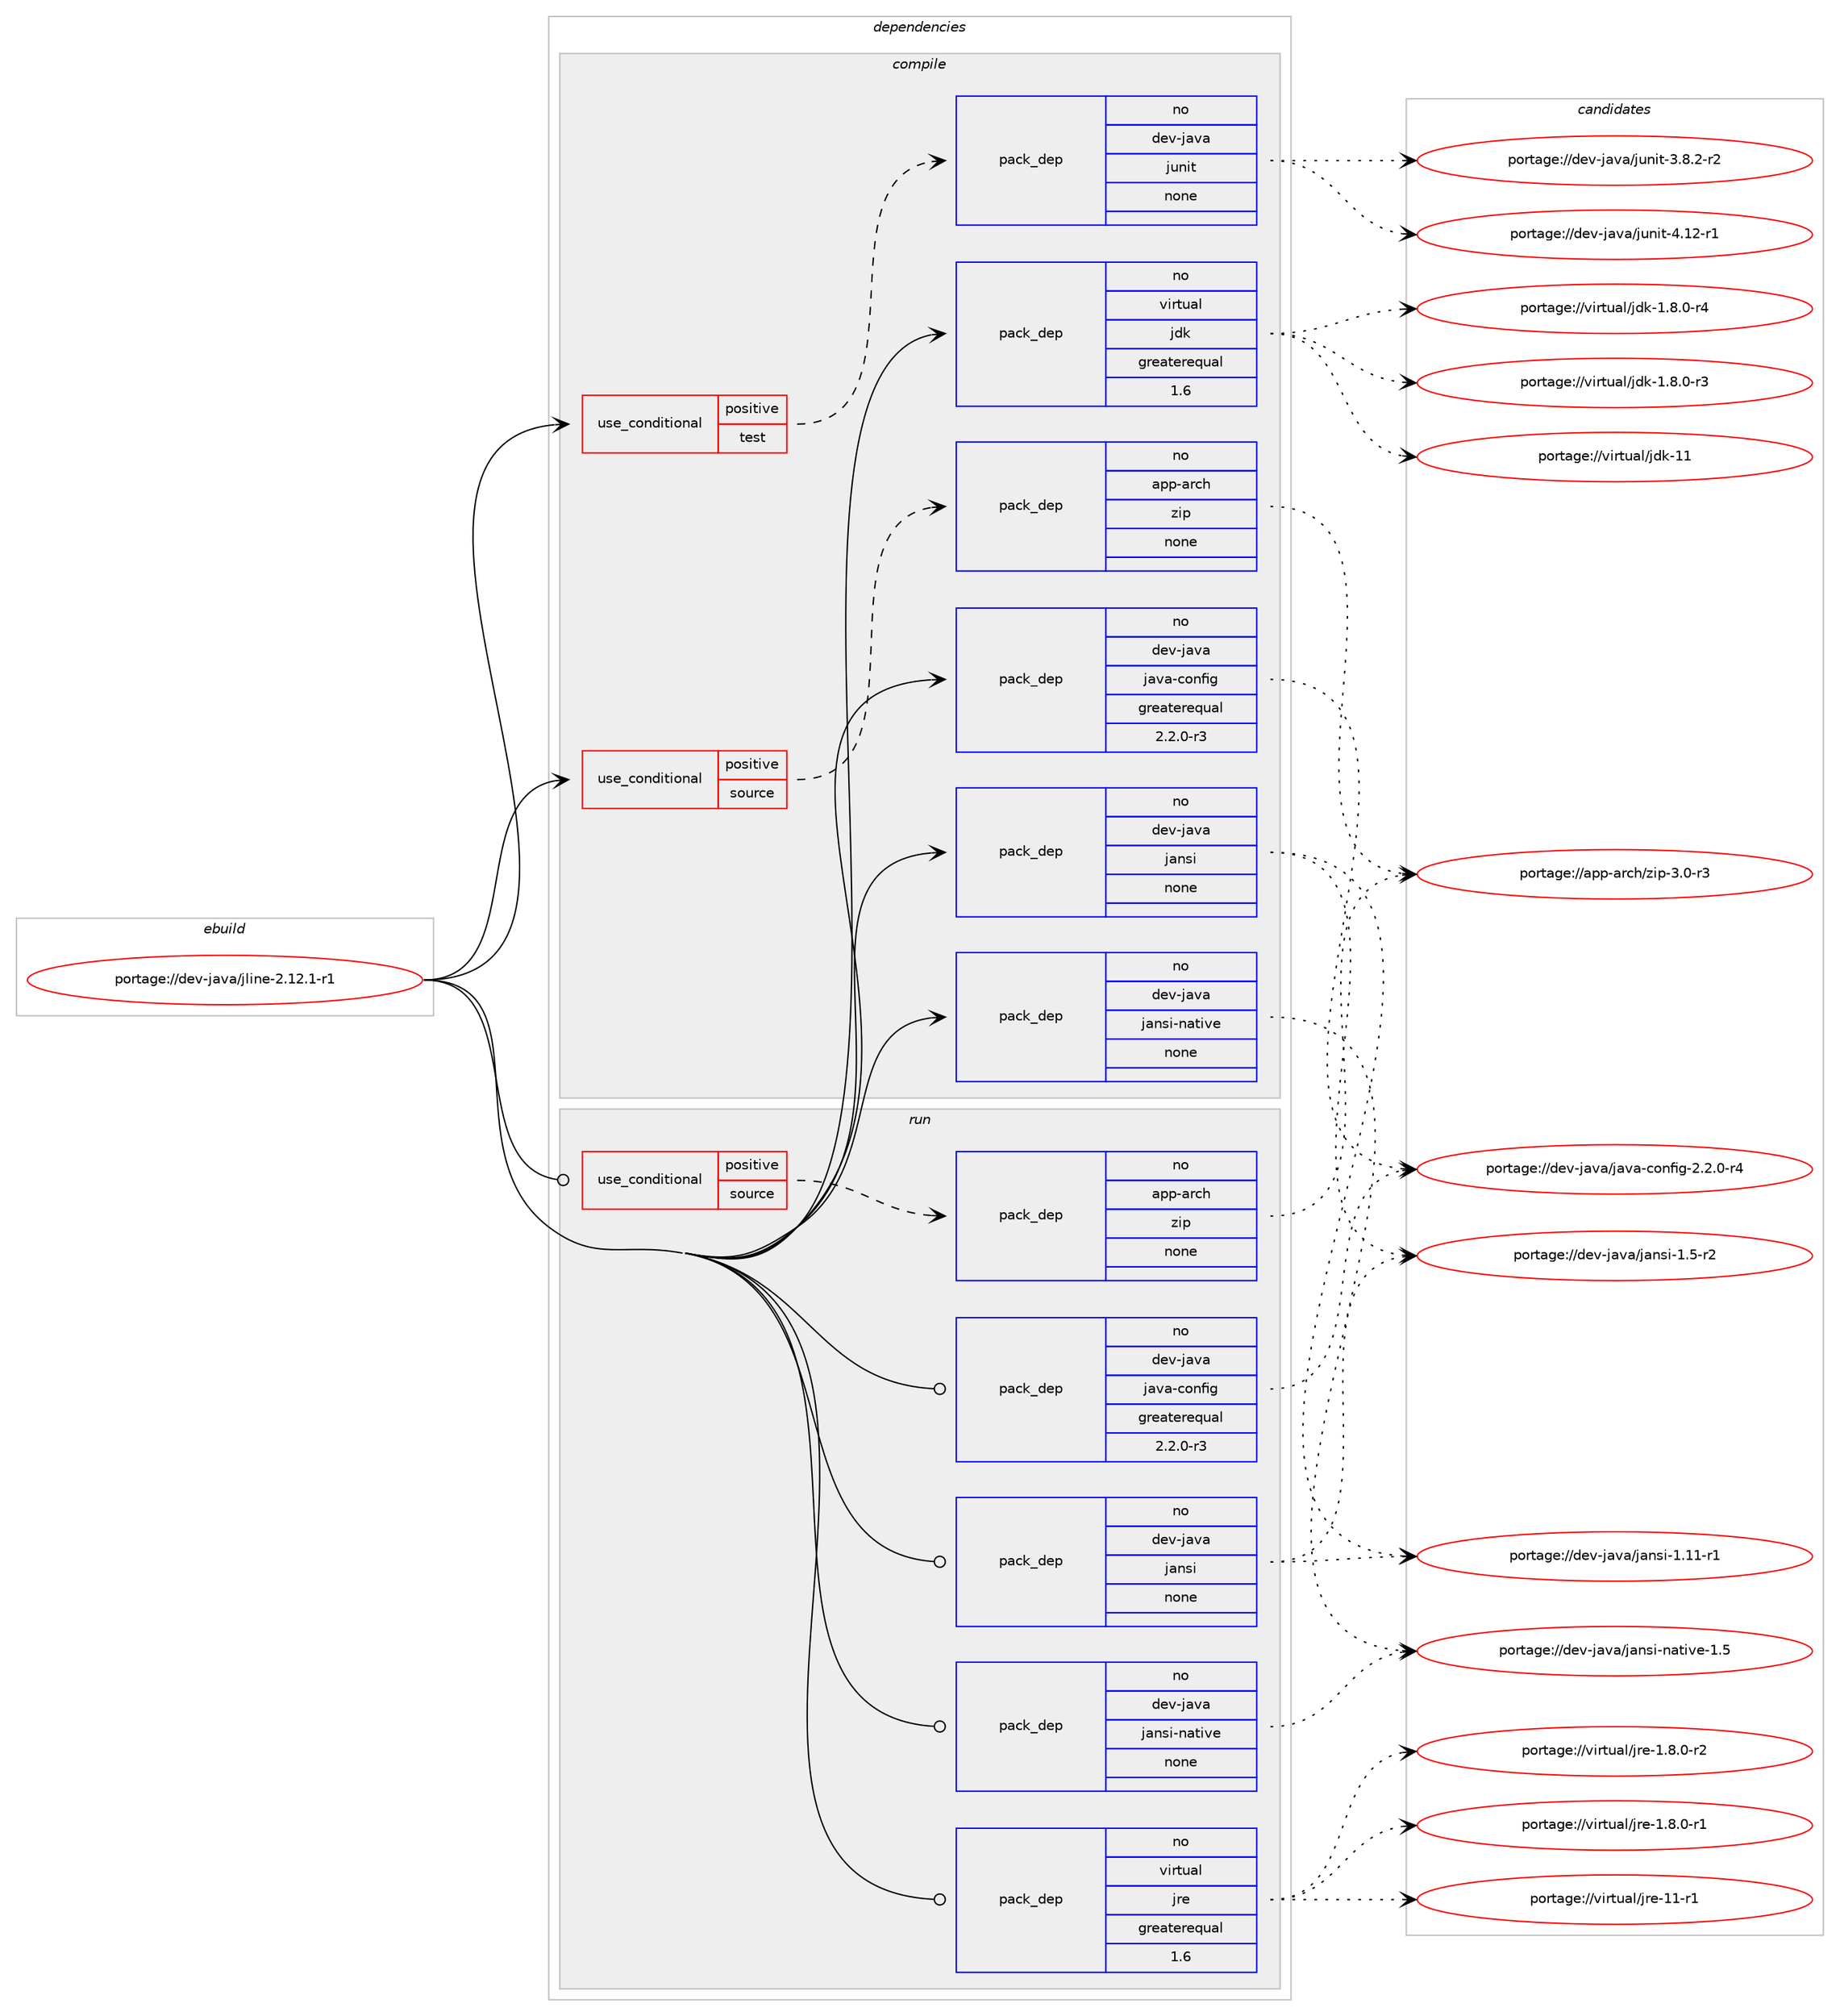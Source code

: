 digraph prolog {

# *************
# Graph options
# *************

newrank=true;
concentrate=true;
compound=true;
graph [rankdir=LR,fontname=Helvetica,fontsize=10,ranksep=1.5];#, ranksep=2.5, nodesep=0.2];
edge  [arrowhead=vee];
node  [fontname=Helvetica,fontsize=10];

# **********
# The ebuild
# **********

subgraph cluster_leftcol {
color=gray;
label=<<i>ebuild</i>>;
id [label="portage://dev-java/jline-2.12.1-r1", color=red, width=4, href="../dev-java/jline-2.12.1-r1.svg"];
}

# ****************
# The dependencies
# ****************

subgraph cluster_midcol {
color=gray;
label=<<i>dependencies</i>>;
subgraph cluster_compile {
fillcolor="#eeeeee";
style=filled;
label=<<i>compile</i>>;
subgraph cond129741 {
dependency529235 [label=<<TABLE BORDER="0" CELLBORDER="1" CELLSPACING="0" CELLPADDING="4"><TR><TD ROWSPAN="3" CELLPADDING="10">use_conditional</TD></TR><TR><TD>positive</TD></TR><TR><TD>source</TD></TR></TABLE>>, shape=none, color=red];
subgraph pack393883 {
dependency529236 [label=<<TABLE BORDER="0" CELLBORDER="1" CELLSPACING="0" CELLPADDING="4" WIDTH="220"><TR><TD ROWSPAN="6" CELLPADDING="30">pack_dep</TD></TR><TR><TD WIDTH="110">no</TD></TR><TR><TD>app-arch</TD></TR><TR><TD>zip</TD></TR><TR><TD>none</TD></TR><TR><TD></TD></TR></TABLE>>, shape=none, color=blue];
}
dependency529235:e -> dependency529236:w [weight=20,style="dashed",arrowhead="vee"];
}
id:e -> dependency529235:w [weight=20,style="solid",arrowhead="vee"];
subgraph cond129742 {
dependency529237 [label=<<TABLE BORDER="0" CELLBORDER="1" CELLSPACING="0" CELLPADDING="4"><TR><TD ROWSPAN="3" CELLPADDING="10">use_conditional</TD></TR><TR><TD>positive</TD></TR><TR><TD>test</TD></TR></TABLE>>, shape=none, color=red];
subgraph pack393884 {
dependency529238 [label=<<TABLE BORDER="0" CELLBORDER="1" CELLSPACING="0" CELLPADDING="4" WIDTH="220"><TR><TD ROWSPAN="6" CELLPADDING="30">pack_dep</TD></TR><TR><TD WIDTH="110">no</TD></TR><TR><TD>dev-java</TD></TR><TR><TD>junit</TD></TR><TR><TD>none</TD></TR><TR><TD></TD></TR></TABLE>>, shape=none, color=blue];
}
dependency529237:e -> dependency529238:w [weight=20,style="dashed",arrowhead="vee"];
}
id:e -> dependency529237:w [weight=20,style="solid",arrowhead="vee"];
subgraph pack393885 {
dependency529239 [label=<<TABLE BORDER="0" CELLBORDER="1" CELLSPACING="0" CELLPADDING="4" WIDTH="220"><TR><TD ROWSPAN="6" CELLPADDING="30">pack_dep</TD></TR><TR><TD WIDTH="110">no</TD></TR><TR><TD>dev-java</TD></TR><TR><TD>jansi</TD></TR><TR><TD>none</TD></TR><TR><TD></TD></TR></TABLE>>, shape=none, color=blue];
}
id:e -> dependency529239:w [weight=20,style="solid",arrowhead="vee"];
subgraph pack393886 {
dependency529240 [label=<<TABLE BORDER="0" CELLBORDER="1" CELLSPACING="0" CELLPADDING="4" WIDTH="220"><TR><TD ROWSPAN="6" CELLPADDING="30">pack_dep</TD></TR><TR><TD WIDTH="110">no</TD></TR><TR><TD>dev-java</TD></TR><TR><TD>jansi-native</TD></TR><TR><TD>none</TD></TR><TR><TD></TD></TR></TABLE>>, shape=none, color=blue];
}
id:e -> dependency529240:w [weight=20,style="solid",arrowhead="vee"];
subgraph pack393887 {
dependency529241 [label=<<TABLE BORDER="0" CELLBORDER="1" CELLSPACING="0" CELLPADDING="4" WIDTH="220"><TR><TD ROWSPAN="6" CELLPADDING="30">pack_dep</TD></TR><TR><TD WIDTH="110">no</TD></TR><TR><TD>dev-java</TD></TR><TR><TD>java-config</TD></TR><TR><TD>greaterequal</TD></TR><TR><TD>2.2.0-r3</TD></TR></TABLE>>, shape=none, color=blue];
}
id:e -> dependency529241:w [weight=20,style="solid",arrowhead="vee"];
subgraph pack393888 {
dependency529242 [label=<<TABLE BORDER="0" CELLBORDER="1" CELLSPACING="0" CELLPADDING="4" WIDTH="220"><TR><TD ROWSPAN="6" CELLPADDING="30">pack_dep</TD></TR><TR><TD WIDTH="110">no</TD></TR><TR><TD>virtual</TD></TR><TR><TD>jdk</TD></TR><TR><TD>greaterequal</TD></TR><TR><TD>1.6</TD></TR></TABLE>>, shape=none, color=blue];
}
id:e -> dependency529242:w [weight=20,style="solid",arrowhead="vee"];
}
subgraph cluster_compileandrun {
fillcolor="#eeeeee";
style=filled;
label=<<i>compile and run</i>>;
}
subgraph cluster_run {
fillcolor="#eeeeee";
style=filled;
label=<<i>run</i>>;
subgraph cond129743 {
dependency529243 [label=<<TABLE BORDER="0" CELLBORDER="1" CELLSPACING="0" CELLPADDING="4"><TR><TD ROWSPAN="3" CELLPADDING="10">use_conditional</TD></TR><TR><TD>positive</TD></TR><TR><TD>source</TD></TR></TABLE>>, shape=none, color=red];
subgraph pack393889 {
dependency529244 [label=<<TABLE BORDER="0" CELLBORDER="1" CELLSPACING="0" CELLPADDING="4" WIDTH="220"><TR><TD ROWSPAN="6" CELLPADDING="30">pack_dep</TD></TR><TR><TD WIDTH="110">no</TD></TR><TR><TD>app-arch</TD></TR><TR><TD>zip</TD></TR><TR><TD>none</TD></TR><TR><TD></TD></TR></TABLE>>, shape=none, color=blue];
}
dependency529243:e -> dependency529244:w [weight=20,style="dashed",arrowhead="vee"];
}
id:e -> dependency529243:w [weight=20,style="solid",arrowhead="odot"];
subgraph pack393890 {
dependency529245 [label=<<TABLE BORDER="0" CELLBORDER="1" CELLSPACING="0" CELLPADDING="4" WIDTH="220"><TR><TD ROWSPAN="6" CELLPADDING="30">pack_dep</TD></TR><TR><TD WIDTH="110">no</TD></TR><TR><TD>dev-java</TD></TR><TR><TD>jansi</TD></TR><TR><TD>none</TD></TR><TR><TD></TD></TR></TABLE>>, shape=none, color=blue];
}
id:e -> dependency529245:w [weight=20,style="solid",arrowhead="odot"];
subgraph pack393891 {
dependency529246 [label=<<TABLE BORDER="0" CELLBORDER="1" CELLSPACING="0" CELLPADDING="4" WIDTH="220"><TR><TD ROWSPAN="6" CELLPADDING="30">pack_dep</TD></TR><TR><TD WIDTH="110">no</TD></TR><TR><TD>dev-java</TD></TR><TR><TD>jansi-native</TD></TR><TR><TD>none</TD></TR><TR><TD></TD></TR></TABLE>>, shape=none, color=blue];
}
id:e -> dependency529246:w [weight=20,style="solid",arrowhead="odot"];
subgraph pack393892 {
dependency529247 [label=<<TABLE BORDER="0" CELLBORDER="1" CELLSPACING="0" CELLPADDING="4" WIDTH="220"><TR><TD ROWSPAN="6" CELLPADDING="30">pack_dep</TD></TR><TR><TD WIDTH="110">no</TD></TR><TR><TD>dev-java</TD></TR><TR><TD>java-config</TD></TR><TR><TD>greaterequal</TD></TR><TR><TD>2.2.0-r3</TD></TR></TABLE>>, shape=none, color=blue];
}
id:e -> dependency529247:w [weight=20,style="solid",arrowhead="odot"];
subgraph pack393893 {
dependency529248 [label=<<TABLE BORDER="0" CELLBORDER="1" CELLSPACING="0" CELLPADDING="4" WIDTH="220"><TR><TD ROWSPAN="6" CELLPADDING="30">pack_dep</TD></TR><TR><TD WIDTH="110">no</TD></TR><TR><TD>virtual</TD></TR><TR><TD>jre</TD></TR><TR><TD>greaterequal</TD></TR><TR><TD>1.6</TD></TR></TABLE>>, shape=none, color=blue];
}
id:e -> dependency529248:w [weight=20,style="solid",arrowhead="odot"];
}
}

# **************
# The candidates
# **************

subgraph cluster_choices {
rank=same;
color=gray;
label=<<i>candidates</i>>;

subgraph choice393883 {
color=black;
nodesep=1;
choice9711211245971149910447122105112455146484511451 [label="portage://app-arch/zip-3.0-r3", color=red, width=4,href="../app-arch/zip-3.0-r3.svg"];
dependency529236:e -> choice9711211245971149910447122105112455146484511451:w [style=dotted,weight="100"];
}
subgraph choice393884 {
color=black;
nodesep=1;
choice1001011184510697118974710611711010511645524649504511449 [label="portage://dev-java/junit-4.12-r1", color=red, width=4,href="../dev-java/junit-4.12-r1.svg"];
choice100101118451069711897471061171101051164551465646504511450 [label="portage://dev-java/junit-3.8.2-r2", color=red, width=4,href="../dev-java/junit-3.8.2-r2.svg"];
dependency529238:e -> choice1001011184510697118974710611711010511645524649504511449:w [style=dotted,weight="100"];
dependency529238:e -> choice100101118451069711897471061171101051164551465646504511450:w [style=dotted,weight="100"];
}
subgraph choice393885 {
color=black;
nodesep=1;
choice1001011184510697118974710697110115105454946534511450 [label="portage://dev-java/jansi-1.5-r2", color=red, width=4,href="../dev-java/jansi-1.5-r2.svg"];
choice100101118451069711897471069711011510545494649494511449 [label="portage://dev-java/jansi-1.11-r1", color=red, width=4,href="../dev-java/jansi-1.11-r1.svg"];
dependency529239:e -> choice1001011184510697118974710697110115105454946534511450:w [style=dotted,weight="100"];
dependency529239:e -> choice100101118451069711897471069711011510545494649494511449:w [style=dotted,weight="100"];
}
subgraph choice393886 {
color=black;
nodesep=1;
choice1001011184510697118974710697110115105451109711610511810145494653 [label="portage://dev-java/jansi-native-1.5", color=red, width=4,href="../dev-java/jansi-native-1.5.svg"];
dependency529240:e -> choice1001011184510697118974710697110115105451109711610511810145494653:w [style=dotted,weight="100"];
}
subgraph choice393887 {
color=black;
nodesep=1;
choice10010111845106971189747106971189745991111101021051034550465046484511452 [label="portage://dev-java/java-config-2.2.0-r4", color=red, width=4,href="../dev-java/java-config-2.2.0-r4.svg"];
dependency529241:e -> choice10010111845106971189747106971189745991111101021051034550465046484511452:w [style=dotted,weight="100"];
}
subgraph choice393888 {
color=black;
nodesep=1;
choice1181051141161179710847106100107454949 [label="portage://virtual/jdk-11", color=red, width=4,href="../virtual/jdk-11.svg"];
choice11810511411611797108471061001074549465646484511452 [label="portage://virtual/jdk-1.8.0-r4", color=red, width=4,href="../virtual/jdk-1.8.0-r4.svg"];
choice11810511411611797108471061001074549465646484511451 [label="portage://virtual/jdk-1.8.0-r3", color=red, width=4,href="../virtual/jdk-1.8.0-r3.svg"];
dependency529242:e -> choice1181051141161179710847106100107454949:w [style=dotted,weight="100"];
dependency529242:e -> choice11810511411611797108471061001074549465646484511452:w [style=dotted,weight="100"];
dependency529242:e -> choice11810511411611797108471061001074549465646484511451:w [style=dotted,weight="100"];
}
subgraph choice393889 {
color=black;
nodesep=1;
choice9711211245971149910447122105112455146484511451 [label="portage://app-arch/zip-3.0-r3", color=red, width=4,href="../app-arch/zip-3.0-r3.svg"];
dependency529244:e -> choice9711211245971149910447122105112455146484511451:w [style=dotted,weight="100"];
}
subgraph choice393890 {
color=black;
nodesep=1;
choice1001011184510697118974710697110115105454946534511450 [label="portage://dev-java/jansi-1.5-r2", color=red, width=4,href="../dev-java/jansi-1.5-r2.svg"];
choice100101118451069711897471069711011510545494649494511449 [label="portage://dev-java/jansi-1.11-r1", color=red, width=4,href="../dev-java/jansi-1.11-r1.svg"];
dependency529245:e -> choice1001011184510697118974710697110115105454946534511450:w [style=dotted,weight="100"];
dependency529245:e -> choice100101118451069711897471069711011510545494649494511449:w [style=dotted,weight="100"];
}
subgraph choice393891 {
color=black;
nodesep=1;
choice1001011184510697118974710697110115105451109711610511810145494653 [label="portage://dev-java/jansi-native-1.5", color=red, width=4,href="../dev-java/jansi-native-1.5.svg"];
dependency529246:e -> choice1001011184510697118974710697110115105451109711610511810145494653:w [style=dotted,weight="100"];
}
subgraph choice393892 {
color=black;
nodesep=1;
choice10010111845106971189747106971189745991111101021051034550465046484511452 [label="portage://dev-java/java-config-2.2.0-r4", color=red, width=4,href="../dev-java/java-config-2.2.0-r4.svg"];
dependency529247:e -> choice10010111845106971189747106971189745991111101021051034550465046484511452:w [style=dotted,weight="100"];
}
subgraph choice393893 {
color=black;
nodesep=1;
choice11810511411611797108471061141014549494511449 [label="portage://virtual/jre-11-r1", color=red, width=4,href="../virtual/jre-11-r1.svg"];
choice11810511411611797108471061141014549465646484511450 [label="portage://virtual/jre-1.8.0-r2", color=red, width=4,href="../virtual/jre-1.8.0-r2.svg"];
choice11810511411611797108471061141014549465646484511449 [label="portage://virtual/jre-1.8.0-r1", color=red, width=4,href="../virtual/jre-1.8.0-r1.svg"];
dependency529248:e -> choice11810511411611797108471061141014549494511449:w [style=dotted,weight="100"];
dependency529248:e -> choice11810511411611797108471061141014549465646484511450:w [style=dotted,weight="100"];
dependency529248:e -> choice11810511411611797108471061141014549465646484511449:w [style=dotted,weight="100"];
}
}

}
